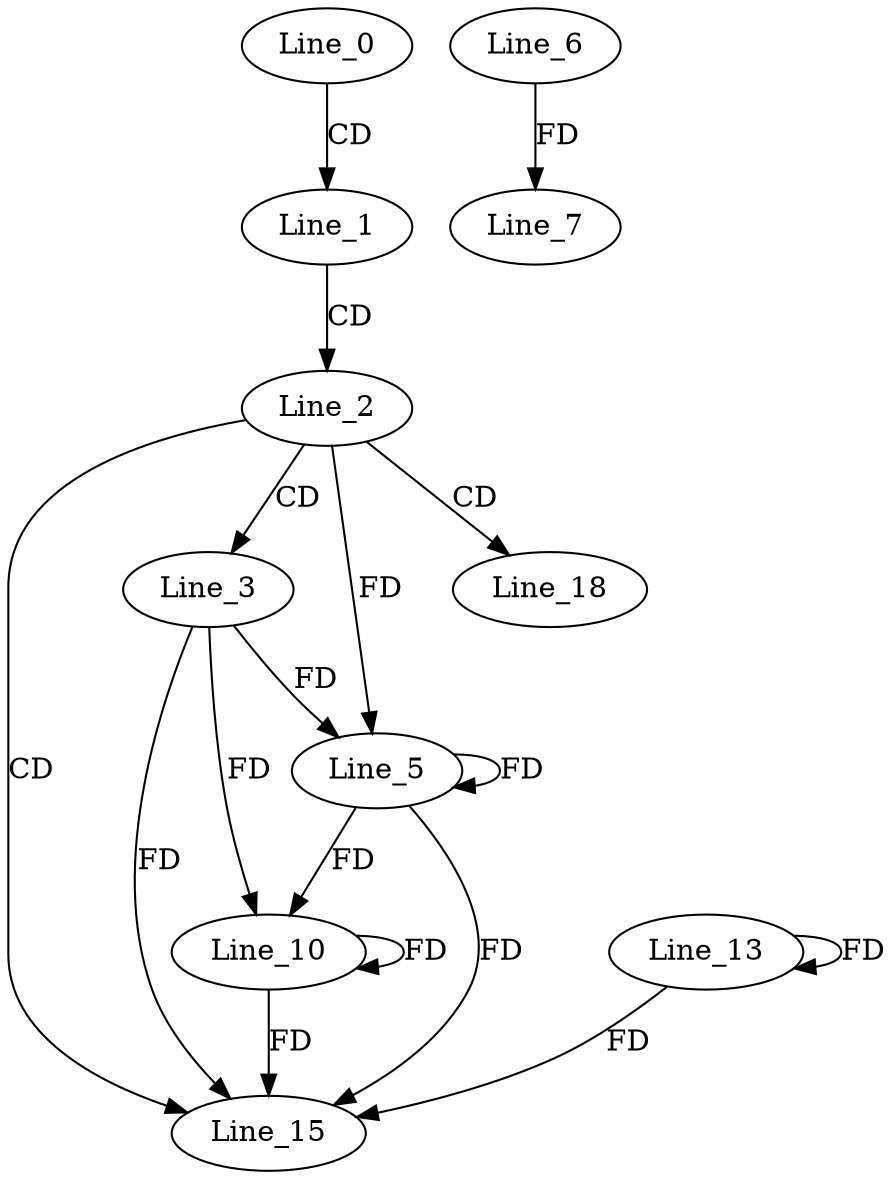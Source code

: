 digraph G {
  Line_0;
  Line_1;
  Line_2;
  Line_3;
  Line_5;
  Line_5;
  Line_6;
  Line_7;
  Line_10;
  Line_13;
  Line_15;
  Line_18;
  Line_0 -> Line_1 [ label="CD" ];
  Line_1 -> Line_2 [ label="CD" ];
  Line_2 -> Line_3 [ label="CD" ];
  Line_3 -> Line_5 [ label="FD" ];
  Line_5 -> Line_5 [ label="FD" ];
  Line_2 -> Line_5 [ label="FD" ];
  Line_6 -> Line_7 [ label="FD" ];
  Line_3 -> Line_10 [ label="FD" ];
  Line_5 -> Line_10 [ label="FD" ];
  Line_10 -> Line_10 [ label="FD" ];
  Line_13 -> Line_13 [ label="FD" ];
  Line_2 -> Line_15 [ label="CD" ];
  Line_3 -> Line_15 [ label="FD" ];
  Line_5 -> Line_15 [ label="FD" ];
  Line_10 -> Line_15 [ label="FD" ];
  Line_13 -> Line_15 [ label="FD" ];
  Line_2 -> Line_18 [ label="CD" ];
}
